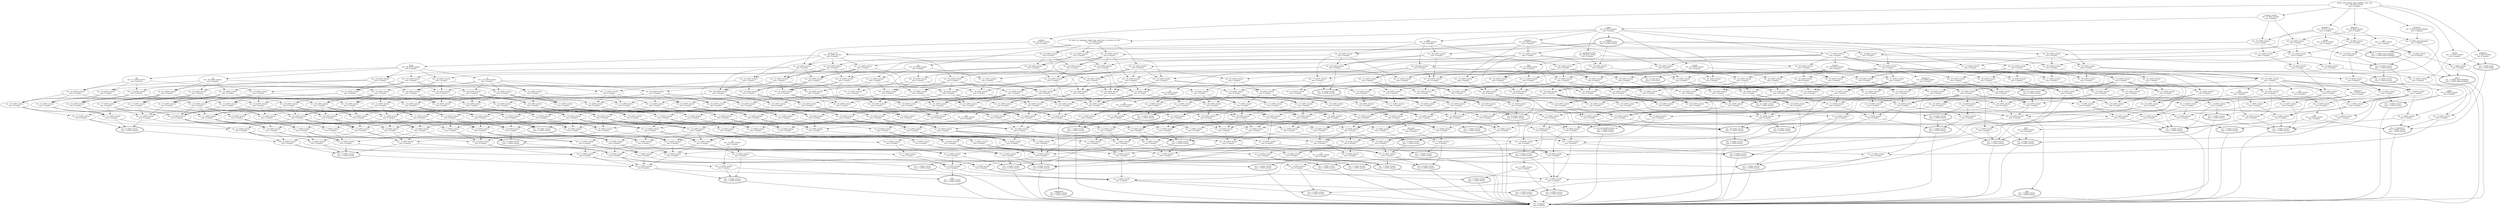 digraph d{
1 [label="author, date-added, date-modified, title, year
ext.: 100 (93% article) 
own: 0 (empty) "]
2 [label="ext.: 1 (100% article) 
own: 1 (100% article) ", peripheries = 2]
3 [label="ext.: 51 (100% article) 
own: 0 (empty) "]
4 [label="ext.: 9 (100% article) 
own: 9 (100% article) ", peripheries = 2]
5 [label="ext.: 6 (100% article) 
own: 0 (empty) "]
6 [label="ext.: 1 (100% article) 
own: 1 (100% article) ", peripheries = 2]
7 [label="ext.: 10 (100% article) 
own: 0 (empty) "]
8 [label="journal, volume
ext.: 97 (95% article) 
own: 0 (empty) "]
9 [label="ext.: 9 (100% article) 
own: 1 (100% article) ", peripheries = 2]
10 [label="number
ext.: 82 (100% article) 
own: 1 (100% article) ", peripheries = 2]
11 [label="ext.: 26 (100% article) 
own: 0 (empty) "]
12 [label="ext.: 38 (100% article) 
own: 0 (empty) "]
13 [label="ext.: 25 (100% article) 
own: 0 (empty) "]
14 [label="ext.: 32 (100% article) 
own: 0 (empty) "]
15 [label="ext.: 31 (100% article) 
own: 0 (empty) "]
16 [label="ext.: 2 (100% article) 
own: 2 (100% article) ", peripheries = 2]
17 [label="ext.: 10 (100% article) 
own: 0 (empty) "]
18 [label="ext.: 5 (100% article) 
own: 0 (empty) "]
19 [label="ext.: 6 (100% article) 
own: 0 (empty) "]
20 [label="ext.: 1 (100% article) 
own: 1 (100% article) ", peripheries = 2]
21 [label="ext.: 4 (100% article) 
own: 0 (empty) "]
22 [label="ext.: 7 (100% article) 
own: 0 (empty) "]
23 [label="ext.: 2 (100% article) 
own: 0 (empty) "]
24 [label="ext.: 1 (100% article) 
own: 1 (100% article) ", peripheries = 2]
25 [label="ext.: 65 (100% article) 
own: 0 (empty) "]
26 [label="ext.: 73 (100% article) 
own: 0 (empty) "]
27 [label="ext.: 6 (100% article) 
own: 1 (100% article) ", peripheries = 2]
28 [label="ext.: 35 (100% article) 
own: 0 (empty) "]
29 [label="ext.: 10 (100% article) 
own: 1 (100% article) ", peripheries = 2]
30 [label="ext.: 11 (100% article) 
own: 0 (empty) "]
31 [label="ext.: 4 (100% article) 
own: 0 (empty) "]
32 [label="ext.: 1 (100% article) 
own: 1 (100% article) ", peripheries = 2]
33 [label="ext.: 4 (100% article) 
own: 0 (empty) "]
34 [label="ext.: 5 (100% article) 
own: 0 (empty) "]
35 [label="ext.: 2 (100% article) 
own: 0 (empty) "]
36 [label="pmc
ext.: 1 (100% article) 
own: 1 (100% article) ", peripheries = 2]
37 [label="ext.: 9 (100% article) 
own: 0 (empty) "]
38 [label="ext.: 4 (100% article) 
own: 1 (100% article) ", peripheries = 2]
39 [label="abstract
ext.: 59 (100% article) 
own: 0 (empty) "]
40 [label="ext.: 11 (100% article) 
own: 0 (empty) "]
41 [label="pages
ext.: 95 (95% article) 
own: 0 (empty) "]
42 [label="ext.: 45 (100% article) 
own: 0 (empty) "]
43 [label="ext.: 12 (100% article) 
own: 0 (empty) "]
44 [label="ext.: 1 (100% article) 
own: 1 (100% article) ", peripheries = 2]
45 [label="ext.: 17 (100% article) 
own: 0 (empty) "]
46 [label="ext.: 2 (100% article) 
own: 0 (empty) "]
47 [label="supplement
ext.: 1 (100% article) 
own: 1 (100% article) ", peripheries = 2]
48 [label="ext.: 2 (100% article) 
own: 1 (100% article) ", peripheries = 2]
49 [label="ext.: 3 (100% article) 
own: 0 (empty) "]
50 [label="ext.: 14 (100% article) 
own: 4 (100% article) ", peripheries = 2]
51 [label="ext.: 44 (90% article) 
own: 0 (empty) "]
52 [label="issn
ext.: 74 (94% article) 
own: 0 (empty) "]
53 [label="ext.: 4 (75% misc) 
own: 4 (75% misc) ", peripheries = 2]
54 [label="ext.: 6 (100% article) 
own: 0 (empty) "]
55 [label="ext.: 8 (100% article) 
own: 0 (empty) "]
56 [label="ext.: 10 (100% article) 
own: 0 (empty) "]
57 [label="ext.: 9 (100% article) 
own: 0 (empty) "]
58 [label="ext.: 41 (100% article) 
own: 0 (empty) "]
59 [label="ext.: 1 (100% article) 
own: 1 (100% article) ", peripheries = 2]
60 [label="ext.: 40 (100% article) 
own: 0 (empty) "]
61 [label="ext.: 9 (100% article) 
own: 2 (100% article) ", peripheries = 2]
62 [label="ext.: 12 (100% article) 
own: 0 (empty) "]
63 [label="ext.: 71 (100% article) 
own: 0 (empty) "]
64 [label="ext.: 14 (100% article) 
own: 0 (empty) "]
65 [label="ext.: 14 (100% article) 
own: 0 (empty) "]
66 [label="ext.: 15 (100% article) 
own: 0 (empty) "]
67 [label="ext.: 11 (100% article) 
own: 0 (empty) "]
68 [label="ext.: 13 (100% article) 
own: 0 (empty) "]
69 [label="ext.: 10 (100% article) 
own: 0 (empty) "]
70 [label="ext.: 2 (100% article) 
own: 0 (empty) "]
71 [label="ext.: 1 (100% article) 
own: 1 (100% article) ", peripheries = 2]
72 [label="ext.: 3 (100% article) 
own: 0 (empty) "]
73 [label="ext.: 7 (100% article) 
own: 0 (empty) "]
74 [label="ext.: 5 (100% article) 
own: 0 (empty) "]
75 [label="ext.: 6 (100% article) 
own: 0 (empty) "]
76 [label="ext.: 1 (100% article) 
own: 1 (100% article) ", peripheries = 2]
77 [label="ext.: 5 (100% article) 
own: 0 (empty) "]
78 [label="ext.: 7 (100% article) 
own: 0 (empty) "]
79 [label="ext.: 7 (100% article) 
own: 0 (empty) "]
80 [label="ci
ext.: 4 (100% article) 
own: 0 (empty) "]
81 [label="ext.: 3 (100% article) 
own: 3 (100% article) ", peripheries = 2]
82 [label="ext.: 6 (100% article) 
own: 0 (empty) "]
83 [label="ext.: 3 (100% article) 
own: 1 (100% article) ", peripheries = 2]
84 [label="ext.: 36 (100% article) 
own: 0 (empty) "]
85 [label="ext.: 62 (100% article) 
own: 0 (empty) "]
86 [label="ext.: 29 (100% article) 
own: 0 (empty) "]
87 [label="ext.: 35 (100% article) 
own: 0 (empty) "]
88 [label="ext.: 47 (100% article) 
own: 0 (empty) "]
89 [label="ext.: 34 (100% article) 
own: 0 (empty) "]
90 [label="ext.: 40 (100% article) 
own: 0 (empty) "]
91 [label="ext.: 52 (100% article) 
own: 0 (empty) "]
92 [label="ext.: 22 (100% article) 
own: 1 (100% article) ", peripheries = 2]
93 [label="ext.: 38 (100% article) 
own: 0 (empty) "]
94 [label="isi, publication-type
ext.: 46 (91% article) 
own: 0 (empty) "]
95 [label="ext.: 24 (100% article) 
own: 1 (100% article) ", peripheries = 2]
96 [label="ext.: 9 (100% article) 
own: 1 (100% article) ", peripheries = 2]
97 [label="ext.: 12 (100% article) 
own: 0 (empty) "]
98 [label="ext.: 12 (100% article) 
own: 0 (empty) "]
99 [label="ext.: 13 (100% article) 
own: 0 (empty) "]
100 [label="ext.: 11 (100% article) 
own: 0 (empty) "]
101 [label="ext.: 13 (100% article) 
own: 0 (empty) "]
102 [label="ext.: 16 (100% article) 
own: 0 (empty) "]
103 [label="ext.: 16 (100% article) 
own: 0 (empty) "]
104 [label="mh
ext.: 17 (100% article) 
own: 0 (empty) "]
105 [label="ext.: 15 (100% article) 
own: 0 (empty) "]
106 [label="ext.: 5 (100% article) 
own: 1 (100% article) ", peripheries = 2]
107 [label="ext.: 7 (100% article) 
own: 0 (empty) "]
108 [label="ext.: 11 (100% article) 
own: 0 (empty) "]
109 [label="ext.: 12 (100% article) 
own: 0 (empty) "]
110 [label="ext.: 6 (100% article) 
own: 0 (empty) "]
111 [label="ext.: 10 (100% article) 
own: 0 (empty) "]
112 [label="ext.: 11 (100% article) 
own: 0 (empty) "]
113 [label="ext.: 12 (100% article) 
own: 0 (empty) "]
114 [label="ext.: 15 (100% article) 
own: 0 (empty) "]
115 [label="ext.: 15 (100% article) 
own: 0 (empty) "]
116 [label="ext.: 16 (100% article) 
own: 0 (empty) "]
117 [label="ext.: 14 (100% article) 
own: 0 (empty) "]
118 [label="ext.: 6 (100% article) 
own: 0 (empty) "]
119 [label="ext.: 8 (100% article) 
own: 0 (empty) "]
120 [label="ext.: 7 (100% article) 
own: 0 (empty) "]
121 [label="ext.: 8 (100% article) 
own: 0 (empty) "]
122 [label="ext.: 8 (100% article) 
own: 0 (empty) "]
123 [label="m3
ext.: 2 (100% article) 
own: 0 (empty) "]
124 [label="ext.: 29 (100% article) 
own: 0 (empty) "]
125 [label="ext.: 28 (100% article) 
own: 0 (empty) "]
126 [label="ext.: 7 (100% article) 
own: 0 (empty) "]
127 [label="ext.: 2 (100% article) 
own: 0 (empty) "]
128 [label="ext.: 5 (100% article) 
own: 0 (empty) "]
129 [label="ty
ext.: 7 (100% article) 
own: 0 (empty) "]
130 [label="isbn, l3, bdsk-file-2
ext.: 1 (100% article) 
own: 1 (100% article) ", peripheries = 2]
131 [label="bdsk-file-1
ext.: 75 (97% article) 
own: 0 (empty) "]
132 [label="group
ext.: 42 (97% article) 
own: 0 (empty) "]
133 [label="booktitle
ext.: 6 (50% inproceedings) 
own: 0 (empty) "]
134 [label="ext.: 1 (100% inproceedings) 
own: 1 (100% inproceedings) ", peripheries = 2]
135 [label="ext.: 3 (100% article) 
own: 0 (empty) "]
136 [label="ext.: 16 (100% article) 
own: 0 (empty) "]
137 [label="ext.: 6 (100% article) 
own: 0 (empty) "]
138 [label="ext.: 3 (100% article) 
own: 0 (empty) "]
139 [label="ext.: 1 (100% article) 
own: 1 (100% article) ", peripheries = 2]
140 [label="url
ext.: 11 (90% article) 
own: 0 (empty) "]
141 [label="ext.: 10 (90% article) 
own: 0 (empty) "]
142 [label="bdsk-url-1
ext.: 33 (96% article) 
own: 0 (empty) "]
143 [label="ext.: 32 (96% article) 
own: 0 (empty) "]
144 [label="ext.: 19 (94% article) 
own: 0 (empty) "]
145 [label="ext.: 3 (66% article) 
own: 0 (empty) "]
146 [label="ext.: 32 (96% article) 
own: 0 (empty) "]
147 [label="address
ext.: 34 (97% article) 
own: 0 (empty) "]
148 [label="ext.: 2 (100% inproceedings) 
own: 0 (empty) "]
149 [label="editor
ext.: 1 (100% inproceedings) 
own: 1 (100% inproceedings) ", peripheries = 2]
150 [label="ext.: 30 (100% article) 
own: 0 (empty) "]
151 [label="ext.: 2 (100% article) 
own: 0 (empty) "]
152 [label="month
ext.: 33 (100% article) 
own: 0 (empty) "]
153 [label="ext.: 1 (100% article) 
own: 1 (100% article) ", peripheries = 2]
154 [label="publisher
ext.: 4 (50% article) 
own: 0 (empty) "]
155 [label="ext.: 2 (50% book) 
own: 1 (100% book) ", peripheries = 2]
156 [label="annote
ext.: 12 (91% article) 
own: 0 (empty) "]
157 [label="ext.: 11 (100% article) 
own: 0 (empty) "]
158 [label="ext.: 13 (100% article) 
own: 0 (empty) "]
159 [label="ext.: 18 (100% article) 
own: 0 (empty) "]
160 [label="ext.: 19 (100% article) 
own: 0 (empty) "]
161 [label="ext.: 22 (100% article) 
own: 0 (empty) "]
162 [label="ext.: 15 (100% article) 
own: 0 (empty) "]
163 [label="ext.: 5 (100% article) 
own: 0 (empty) "]
164 [label="ext.: 15 (100% article) 
own: 0 (empty) "]
165 [label="ext.: 22 (100% article) 
own: 0 (empty) "]
166 [label="ext.: 23 (100% article) 
own: 0 (empty) "]
167 [label="ext.: 26 (100% article) 
own: 0 (empty) "]
168 [label="ext.: 19 (100% article) 
own: 0 (empty) "]
169 [label="ext.: 6 (100% article) 
own: 0 (empty) "]
170 [label="ext.: 5 (100% article) 
own: 0 (empty) "]
171 [label="ext.: 13 (100% article) 
own: 0 (empty) "]
172 [label="ext.: 20 (100% article) 
own: 0 (empty) "]
173 [label="ext.: 21 (100% article) 
own: 0 (empty) "]
174 [label="ext.: 24 (100% article) 
own: 0 (empty) "]
175 [label="ext.: 17 (100% article) 
own: 0 (empty) "]
176 [label="ext.: 17 (100% article) 
own: 0 (empty) "]
177 [label="rn
ext.: 24 (100% article) 
own: 0 (empty) "]
178 [label="ext.: 25 (100% article) 
own: 0 (empty) "]
179 [label="dcom
ext.: 28 (100% article) 
own: 0 (empty) "]
180 [label="ext.: 21 (100% article) 
own: 0 (empty) "]
181 [label="ext.: 12 (100% article) 
own: 0 (empty) "]
182 [label="ext.: 19 (100% article) 
own: 0 (empty) "]
183 [label="ext.: 20 (100% article) 
own: 0 (empty) "]
184 [label="ext.: 23 (100% article) 
own: 0 (empty) "]
185 [label="ext.: 16 (100% article) 
own: 0 (empty) "]
186 [label="ext.: 16 (100% article) 
own: 0 (empty) "]
187 [label="ext.: 23 (100% article) 
own: 0 (empty) "]
188 [label="ext.: 24 (100% article) 
own: 0 (empty) "]
189 [label="lr
ext.: 27 (100% article) 
own: 0 (empty) "]
190 [label="ext.: 20 (100% article) 
own: 0 (empty) "]
191 [label="ext.: 47 (100% article) 
own: 0 (empty) "]
192 [label="ext.: 1 (100% article) 
own: 1 (100% article) ", peripheries = 2]
193 [label="ext.: 6 (100% article) 
own: 0 (empty) "]
194 [label="ext.: 6 (100% article) 
own: 0 (empty) "]
195 [label="ext.: 10 (100% article) 
own: 0 (empty) "]
196 [label="ext.: 9 (100% article) 
own: 0 (empty) "]
197 [label="ext.: 10 (100% article) 
own: 0 (empty) "]
198 [label="ext.: 11 (100% article) 
own: 0 (empty) "]
199 [label="ext.: 9 (100% article) 
own: 0 (empty) "]
200 [label="ext.: 10 (100% article) 
own: 0 (empty) "]
201 [label="ext.: 11 (100% article) 
own: 0 (empty) "]
202 [label="ext.: 11 (100% article) 
own: 0 (empty) "]
203 [label="ext.: 12 (100% article) 
own: 0 (empty) "]
204 [label="ext.: 16 (100% article) 
own: 0 (empty) "]
205 [label="ext.: 6 (100% article) 
own: 0 (empty) "]
206 [label="ext.: 2 (100% article) 
own: 2 (100% article) ", peripheries = 2]
207 [label="ext.: 12 (100% article) 
own: 0 (empty) "]
208 [label="ext.: 19 (100% article) 
own: 0 (empty) "]
209 [label="ext.: 27 (100% article) 
own: 0 (empty) "]
210 [label="ext.: 30 (100% article) 
own: 0 (empty) "]
211 [label="ext.: 15 (100% article) 
own: 0 (empty) "]
212 [label="ext.: 15 (100% article) 
own: 0 (empty) "]
213 [label="ext.: 18 (100% article) 
own: 0 (empty) "]
214 [label="ext.: 26 (100% article) 
own: 0 (empty) "]
215 [label="ext.: 35 (100% article) 
own: 0 (empty) "]
216 [label="ext.: 32 (100% article) 
own: 0 (empty) "]
217 [label="ext.: 16 (100% article) 
own: 0 (empty) "]
218 [label="ext.: 21 (100% article) 
own: 0 (empty) "]
219 [label="ext.: 20 (100% article) 
own: 0 (empty) "]
220 [label="ext.: 15 (100% article) 
own: 0 (empty) "]
221 [label="ext.: 22 (100% article) 
own: 0 (empty) "]
222 [label="ext.: 18 (100% article) 
own: 0 (empty) "]
223 [label="ext.: 24 (100% article) 
own: 0 (empty) "]
224 [label="ext.: 32 (100% article) 
own: 0 (empty) "]
225 [label="ext.: 29 (100% article) 
own: 0 (empty) "]
226 [label="ext.: 28 (100% article) 
own: 0 (empty) "]
227 [label="da, edat, jid, language, mhda, own, pmid, pst, pt, pubm, so, stat
ext.: 37 (100% article) 
own: 0 (empty) "]
228 [label="ext.: 34 (100% article) 
own: 0 (empty) "]
229 [label="ext.: 16 (100% article) 
own: 0 (empty) "]
230 [label="ext.: 20 (100% article) 
own: 0 (empty) "]
231 [label="ext.: 19 (100% article) 
own: 0 (empty) "]
232 [label="ext.: 17 (100% article) 
own: 0 (empty) "]
233 [label="pii
ext.: 22 (100% article) 
own: 0 (empty) "]
234 [label="ext.: 21 (100% article) 
own: 0 (empty) "]
235 [label="ext.: 15 (100% article) 
own: 0 (empty) "]
236 [label="ext.: 17 (100% article) 
own: 0 (empty) "]
237 [label="ext.: 11 (100% article) 
own: 0 (empty) "]
238 [label="ext.: 9 (100% article) 
own: 1 (100% article) ", peripheries = 2]
239 [label="ext.: 14 (100% article) 
own: 0 (empty) "]
240 [label="ext.: 18 (100% article) 
own: 0 (empty) "]
241 [label="ext.: 16 (100% article) 
own: 0 (empty) "]
242 [label="ext.: 20 (100% article) 
own: 0 (empty) "]
243 [label="ext.: 15 (100% article) 
own: 0 (empty) "]
244 [label="ext.: 19 (100% article) 
own: 0 (empty) "]
245 [label="ext.: 7 (100% article) 
own: 2 (100% article) ", peripheries = 2]
246 [label="ext.: 9 (100% article) 
own: 0 (empty) "]
247 [label="ext.: 6 (100% article) 
own: 0 (empty) "]
248 [label="ext.: 7 (100% article) 
own: 0 (empty) "]
249 [label="ext.: 7 (100% article) 
own: 0 (empty) "]
250 [label="ext.: 8 (100% article) 
own: 0 (empty) "]
251 [label="ext.: 4 (100% article) 
own: 0 (empty) "]
252 [label="ext.: 4 (100% article) 
own: 0 (empty) "]
253 [label="ext.: 13 (100% article) 
own: 0 (empty) "]
254 [label="ext.: 11 (100% article) 
own: 0 (empty) "]
255 [label="ext.: 2 (100% article) 
own: 2 (100% article) ", peripheries = 2]
256 [label="ext.: 10 (100% article) 
own: 0 (empty) "]
257 [label="ext.: 23 (100% article) 
own: 0 (empty) "]
258 [label="ext.: 12 (100% article) 
own: 0 (empty) "]
259 [label="ext.: 27 (100% article) 
own: 0 (empty) "]
260 [label="ext.: 23 (100% article) 
own: 0 (empty) "]
261 [label="ext.: 25 (100% article) 
own: 0 (empty) "]
262 [label="ext.: 8 (100% article) 
own: 0 (empty) "]
263 [label="ext.: 11 (100% article) 
own: 0 (empty) "]
264 [label="ext.: 16 (100% article) 
own: 0 (empty) "]
265 [label="ext.: 21 (100% article) 
own: 0 (empty) "]
266 [label="co, iso-source-abbreviation, ps
ext.: 1 (100% article) 
own: 1 (100% article) ", peripheries = 2]
267 [label="ext.: 9 (100% article) 
own: 0 (empty) "]
268 [label="ext.: 18 (100% article) 
own: 0 (empty) "]
269 [label="ext.: 26 (100% article) 
own: 0 (empty) "]
270 [label="ext.: 29 (100% article) 
own: 0 (empty) "]
271 [label="ext.: 14 (100% article) 
own: 0 (empty) "]
272 [label="ext.: 10 (100% article) 
own: 0 (empty) "]
273 [label="ext.: 17 (100% article) 
own: 0 (empty) "]
274 [label="ext.: 25 (100% article) 
own: 0 (empty) "]
275 [label="ext.: 34 (100% article) 
own: 0 (empty) "]
276 [label="ext.: 31 (100% article) 
own: 0 (empty) "]
277 [label="ext.: 15 (100% article) 
own: 0 (empty) "]
278 [label="ext.: 20 (100% article) 
own: 0 (empty) "]
279 [label="ext.: 19 (100% article) 
own: 0 (empty) "]
280 [label="ext.: 14 (100% article) 
own: 0 (empty) "]
281 [label="ext.: 21 (100% article) 
own: 0 (empty) "]
282 [label="ext.: 17 (100% article) 
own: 0 (empty) "]
283 [label="ext.: 23 (100% article) 
own: 0 (empty) "]
284 [label="ext.: 31 (100% article) 
own: 0 (empty) "]
285 [label="ext.: 28 (100% article) 
own: 0 (empty) "]
286 [label="ext.: 27 (100% article) 
own: 0 (empty) "]
287 [label="au, jt, pl, sb
ext.: 36 (100% article) 
own: 0 (empty) "]
288 [label="ext.: 33 (100% article) 
own: 0 (empty) "]
289 [label="ext.: 15 (100% article) 
own: 0 (empty) "]
290 [label="ext.: 19 (100% article) 
own: 0 (empty) "]
291 [label="ext.: 18 (100% article) 
own: 0 (empty) "]
292 [label="ext.: 16 (100% article) 
own: 0 (empty) "]
293 [label="ext.: 21 (100% article) 
own: 0 (empty) "]
294 [label="ext.: 20 (100% article) 
own: 0 (empty) "]
295 [label="ext.: 14 (100% article) 
own: 0 (empty) "]
296 [label="ext.: 14 (100% article) 
own: 0 (empty) "]
297 [label="ext.: 16 (100% article) 
own: 0 (empty) "]
298 [label="ext.: 10 (100% article) 
own: 0 (empty) "]
299 [label="ext.: 12 (100% article) 
own: 0 (empty) "]
300 [label="ext.: 10 (100% article) 
own: 0 (empty) "]
301 [label="ext.: 6 (100% article) 
own: 6 (100% article) ", peripheries = 2]
302 [label="ext.: 4 (100% article) 
own: 0 (empty) "]
303 [label="ext.: 14 (100% article) 
own: 0 (empty) "]
304 [label="ext.: 1 (100% article) 
own: 1 (100% article) ", peripheries = 2]
305 [label="ext.: 2 (100% article) 
own: 0 (empty) "]
306 [label="si
ext.: 3 (100% article) 
own: 0 (empty) "]
307 [label="ext.: 1 (100% article) 
own: 1 (100% article) ", peripheries = 2]
308 [label="ext.: 7 (100% article) 
own: 0 (empty) "]
309 [label="ext.: 3 (100% article) 
own: 0 (empty) "]
310 [label="ext.: 13 (100% article) 
own: 0 (empty) "]
311 [label="ext.: 8 (100% article) 
own: 0 (empty) "]
312 [label="ext.: 11 (100% article) 
own: 0 (empty) "]
313 [label="ext.: 17 (100% article) 
own: 0 (empty) "]
314 [label="ext.: 12 (100% article) 
own: 0 (empty) "]
315 [label="keywords
ext.: 15 (100% article) 
own: 0 (empty) "]
316 [label="ext.: 15 (100% article) 
own: 0 (empty) "]
317 [label="ext.: 19 (100% article) 
own: 0 (empty) "]
318 [label="ext.: 14 (100% article) 
own: 0 (empty) "]
319 [label="ext.: 18 (100% article) 
own: 0 (empty) "]
320 [label="ext.: 6 (100% article) 
own: 0 (empty) "]
321 [label="ext.: 8 (100% article) 
own: 0 (empty) "]
322 [label="ext.: 24 (100% article) 
own: 0 (empty) "]
323 [label="ext.: 28 (100% article) 
own: 0 (empty) "]
324 [label="ext.: 26 (100% article) 
own: 0 (empty) "]
325 [label="ext.: 30 (100% article) 
own: 0 (empty) "]
326 [label="ext.: 17 (100% article) 
own: 0 (empty) "]
327 [label="ext.: 19 (100% article) 
own: 0 (empty) "]
328 [label="ext.: 16 (100% article) 
own: 0 (empty) "]
329 [label="ext.: 20 (100% article) 
own: 0 (empty) "]
330 [label="ext.: 18 (100% article) 
own: 0 (empty) "]
331 [label="ext.: 22 (100% article) 
own: 0 (empty) "]
332 [label="ext.: 17 (100% article) 
own: 0 (empty) "]
333 [label="ext.: 21 (100% article) 
own: 0 (empty) "]
334 [label="ext.: 9 (100% article) 
own: 0 (empty) "]
335 [label="ext.: 11 (100% article) 
own: 0 (empty) "]
336 [label="ext.: 10 (100% article) 
own: 0 (empty) "]
337 [label="ext.: 13 (100% article) 
own: 0 (empty) "]
338 [label="ext.: 39 (100% article) 
own: 0 (empty) "]
339 [label="ext.: 23 (100% article) 
own: 0 (empty) "]
340 [label="ext.: 27 (100% article) 
own: 0 (empty) "]
341 [label="ext.: 25 (100% article) 
own: 0 (empty) "]
342 [label="ext.: 29 (100% article) 
own: 0 (empty) "]
343 [label="ext.: 16 (100% article) 
own: 0 (empty) "]
344 [label="ext.: 18 (100% article) 
own: 0 (empty) "]
345 [label="ext.: 2 (100% article) 
own: 2 (100% article) ", peripheries = 2]
346 [label="ext.: 27 (100% article) 
own: 0 (empty) "]
347 [label="ext.: 26 (100% article) 
own: 0 (empty) "]
348 [label="dep, phst
ext.: 11 (100% article) 
own: 0 (empty) "]
349 [label="gr
ext.: 7 (100% article) 
own: 0 (empty) "]
350 [label="ext.: 18 (100% article) 
own: 0 (empty) "]
351 [label="ext.: 30 (100% article) 
own: 0 (empty) "]
352 [label="ext.: 29 (100% article) 
own: 0 (empty) "]
353 [label="ext.: 17 (100% article) 
own: 0 (empty) "]
354 [label="local-url
ext.: 49 (100% article) 
own: 0 (empty) "]
355 [label="ext.: 5 (100% article) 
own: 0 (empty) "]
356 [label="ext.: 15 (100% article) 
own: 0 (empty) "]
357 [label="ext.: 17 (100% article) 
own: 0 (empty) "]
358 [label="ext.: 11 (100% article) 
own: 0 (empty) "]
359 [label="ext.: 16 (100% article) 
own: 0 (empty) "]
360 [label="ext.: 19 (100% article) 
own: 0 (empty) "]
361 [label="ext.: 18 (100% article) 
own: 0 (empty) "]
362 [label="ext.: 12 (100% article) 
own: 0 (empty) "]
363 [label="ext.: 13 (100% article) 
own: 0 (empty) "]
364 [label="ext.: 14 (100% article) 
own: 0 (empty) "]
365 [label="ext.: 3 (100% article) 
own: 0 (empty) "]
366 [label="ext.: 22 (100% article) 
own: 0 (empty) "]
367 [label="ext.: 7 (100% article) 
own: 0 (empty) "]
368 [label="ext.: 15 (100% article) 
own: 0 (empty) "]
369 [label="ext.: 19 (100% article) 
own: 0 (empty) "]
370 [label="ext.: 20 (100% article) 
own: 0 (empty) "]
371 [label="ext.: 1 (100% article) 
own: 1 (100% article) ", peripheries = 2]
372 [label="title1
ext.: 3 (100% article) 
own: 0 (empty) "]
373 [label="ext.: 3 (100% article) 
own: 0 (empty) "]
374 [label="ext.: 2 (100% article) 
own: 2 (100% article) ", peripheries = 2]
375 [label="eprint
ext.: 2 (100% article) 
own: 0 (empty) "]
376 [label="ext.: 7 (100% article) 
own: 0 (empty) "]
377 [label="ext.: 2 (100% article) 
own: 0 (empty) "]
378 [label="ext.: 8 (100% article) 
own: 0 (empty) "]
379 [label="ext.: 3 (100% article) 
own: 0 (empty) "]
380 [label="doi
ext.: 17 (100% article) 
own: 0 (empty) "]
381 [label="bdsk-url-2
ext.: 3 (100% article) 
own: 0 (empty) "]
382 [label="ext.: 2 (100% article) 
own: 0 (empty) "]
383 [label="ext.: 10 (100% article) 
own: 0 (empty) "]
384 [label="ext.: 25 (100% article) 
own: 0 (empty) "]
385 [label="ext.: 3 (100% article) 
own: 0 (empty) "]
386 [label="ext.: 1 (100% article) 
own: 1 (100% article) ", peripheries = 2]
387 [label="ext.: 30 (100% article) 
own: 0 (empty) "]
388 [label="ext.: 21 (100% article) 
own: 0 (empty) "]
389 [label="ext.: 2 (100% article) 
own: 0 (empty) "]
390 [label="af
ext.: 3 (100% article) 
own: 0 (empty) "]
391 [label="ext.: 3 (100% article) 
own: 0 (empty) "]
392 [label="di
ext.: 4 (100% article) 
own: 0 (empty) "]
393 [label="ext.: 23 (100% article) 
own: 0 (empty) "]
394 [label="ext.: 25 (100% article) 
own: 0 (empty) "]
395 [label="ext.: 22 (100% article) 
own: 0 (empty) "]
396 [label="ext.: 21 (100% article) 
own: 0 (empty) "]
397 [label="ext.: 40 (100% article) 
own: 0 (empty) "]
398 [label="ext.: 31 (100% article) 
own: 0 (empty) "]
399 [label="ext.: 24 (100% article) 
own: 0 (empty) "]
400 [label="ext.: 26 (100% article) 
own: 0 (empty) "]
401 [label="ext.: 20 (100% article) 
own: 0 (empty) "]
402 [label="ext.: 24 (100% article) 
own: 0 (empty) "]
403 [label="ext.: 26 (100% article) 
own: 0 (empty) "]
404 [label="ext.: 1 (100% article) 
own: 1 (100% article) ", peripheries = 2]
405 [label="ext.: 27 (100% article) 
own: 0 (empty) "]
406 [label="ext.: 20 (100% article) 
own: 0 (empty) "]
407 [label="ext.: 21 (100% article) 
own: 0 (empty) "]
408 [label="ext.: 20 (100% article) 
own: 0 (empty) "]
409 [label="ext.: 28 (100% article) 
own: 0 (empty) "]
410 [label="ext.: 19 (100% article) 
own: 0 (empty) "]
411 [label="ext.: 23 (100% article) 
own: 0 (empty) "]
412 [label="ext.: 19 (100% article) 
own: 0 (empty) "]
413 [label="ext.: 18 (100% article) 
own: 13 (100% article) ", peripheries = 2]
414 [label="ext.: 11 (100% article) 
own: 0 (empty) "]
415 [label="ext.: 2 (100% article) 
own: 0 (empty) "]
416 [label="ext.: 8 (100% article) 
own: 0 (empty) "]
417 [label="ext.: 1 (100% article) 
own: 1 (100% article) ", peripheries = 2]
418 [label="ext.: 11 (100% article) 
own: 0 (empty) "]
419 [label="ext.: 10 (100% article) 
own: 0 (empty) "]
420 [label="ext.: 22 (100% article) 
own: 0 (empty) "]
421 [label="ext.: 23 (100% article) 
own: 0 (empty) "]
422 [label="ext.: 22 (100% article) 
own: 0 (empty) "]
423 [label="ext.: 21 (100% article) 
own: 0 (empty) "]
424 [label="ext.: 9 (100% article) 
own: 0 (empty) "]
425 [label="ext.: 8 (100% article) 
own: 3 (100% article) ", peripheries = 2]
426 [label="ext.: 4 (100% article) 
own: 0 (empty) "]
427 [label="ext.: 11 (100% article) 
own: 0 (empty) "]
428 [label="ext.: 7 (100% article) 
own: 0 (empty) "]
429 [label="ext.: 7 (100% article) 
own: 0 (empty) "]
430 [label="ext.: 10 (100% article) 
own: 0 (empty) "]
431 [label="ext.: 8 (100% article) 
own: 0 (empty) "]
432 [label="ext.: 12 (100% article) 
own: 0 (empty) "]
433 [label="ext.: 11 (100% article) 
own: 0 (empty) "]
434 [label="ext.: 7 (100% article) 
own: 0 (empty) "]
435 [label="ext.: 10 (100% article) 
own: 0 (empty) "]
436 [label="ext.: 8 (100% article) 
own: 0 (empty) "]
437 [label="ext.: 12 (100% article) 
own: 0 (empty) "]
438 [label="ext.: 11 (100% article) 
own: 0 (empty) "]
439 [label="ext.: 9 (100% article) 
own: 0 (empty) "]
440 [label="ext.: 13 (100% article) 
own: 0 (empty) "]
441 [label="ext.: 12 (100% article) 
own: 0 (empty) "]
442 [label="rf
ext.: 2 (100% article) 
own: 0 (empty) "]
443 [label="ext.: 3 (100% article) 
own: 0 (empty) "]
444 [label="ext.: 5 (100% article) 
own: 0 (empty) "]
445 [label="ext.: 3 (100% article) 
own: 0 (empty) "]
446 [label="ext.: 1 (100% article) 
own: 1 (100% article) ", peripheries = 2]
447 [label="ext.: 28 (100% article) 
own: 0 (empty) "]
448 [label="ext.: 31 (100% article) 
own: 0 (empty) "]
449 [label="ext.: 29 (100% article) 
own: 0 (empty) "]
450 [label="date
ext.: 32 (100% article) 
own: 0 (empty) "]
451 [label="ext.: 20 (100% article) 
own: 0 (empty) "]
452 [label="ext.: 21 (100% article) 
own: 0 (empty) "]
453 [label="ext.: 20 (100% article) 
own: 0 (empty) "]
454 [label="ext.: 19 (100% article) 
own: 0 (empty) "]
455 [label="ext.: 23 (100% article) 
own: 0 (empty) "]
456 [label="ext.: 24 (100% article) 
own: 0 (empty) "]
457 [label="ext.: 23 (100% article) 
own: 0 (empty) "]
458 [label="ext.: 22 (100% article) 
own: 0 (empty) "]
459 [label="read
ext.: 1 (100% article) 
own: 1 (100% article) ", peripheries = 2]
460 [label="ext.: 5 (100% article) 
own: 5 (100% article) ", peripheries = 2]
461 [label="ext.: 0 (empty) 
own: 0 (empty) "]
1->131;
1->133;
1->142;
1->147;
1->154;
1->156;
131->132;
131->143;
131->146;
131->148;
133->148;
142->140;
142->143;
147->146;
154->155;
156->155;
8->14;
8->26;
8->41;
132->134;
140->141;
143->141;
143->144;
146->144;
148->134;
14->7;
14->15;
14->351;
26->15;
26->58;
26->63;
41->10;
41->39;
41->52;
41->63;
41->152;
41->351;
141->145;
7->9;
10->3;
10->25;
10->85;
10->124;
10->150;
15->9;
15->37;
15->352;
39->3;
39->42;
39->43;
39->60;
39->346;
52->42;
52->85;
52->91;
58->37;
58->90;
63->25;
63->60;
63->90;
63->91;
63->352;
63->354;
63->395;
152->43;
152->150;
152->395;
351->124;
351->346;
351->352;
3->11;
3->12;
3->17;
3->28;
9->38;
25->28;
25->87;
25->88;
25->125;
25->191;
25->315;
25->407;
25->418;
37->38;
42->12;
42->259;
43->17;
60->28;
60->62;
60->259;
60->347;
60->366;
85->12;
85->88;
90->62;
90->87;
90->89;
90->388;
90->403;
91->88;
91->89;
91->259;
91->397;
94->51;
94->93;
94->400;
94->450;
124->11;
124->122;
124->125;
150->17;
150->407;
346->11;
346->347;
352->125;
352->347;
352->353;
354->191;
354->353;
354->366;
354->396;
354->397;
354->403;
395->388;
395->396;
395->407;
11->5;
11->13;
12->257;
28->13;
28->55;
28->158;
28->257;
28->265;
51->45;
51->53;
51->84;
51->392;
51->398;
51->399;
62->55;
87->55;
87->86;
87->309;
87->378;
87->384;
87->406;
88->86;
88->257;
88->338;
88->419;
89->86;
89->402;
93->84;
93->261;
93->449;
122->5;
122->126;
122->375;
125->13;
125->126;
125->129;
125->138;
125->204;
125->378;
125->380;
125->381;
191->204;
191->265;
191->337;
191->338;
191->384;
191->408;
259->257;
315->158;
315->309;
315->337;
347->13;
347->368;
353->204;
353->368;
366->265;
366->368;
388->406;
396->408;
397->338;
397->402;
400->261;
400->394;
400->399;
400->456;
403->384;
403->402;
407->406;
407->408;
418->138;
418->419;
450->398;
450->448;
450->449;
5->2;
5->18;
13->18;
13->22;
13->82;
13->136;
13->194;
13->303;
45->49;
45->50;
45->258;
55->22;
84->50;
84->260;
84->409;
86->411;
126->18;
126->127;
126->128;
126->379;
126->385;
129->82;
129->128;
158->194;
158->263;
204->303;
204->382;
204->383;
204->385;
257->264;
261->95;
261->260;
261->455;
265->263;
265->264;
265->303;
337->263;
337->336;
338->264;
338->336;
338->411;
338->424;
368->303;
375->2;
378->22;
378->376;
378->379;
380->136;
380->376;
380->383;
381->151;
381->382;
384->411;
392->49;
392->390;
394->95;
394->393;
394->457;
398->258;
398->387;
398->409;
399->260;
399->393;
399->421;
402->411;
419->424;
448->387;
448->447;
449->409;
449->447;
456->421;
456->452;
456->455;
456->457;
18->21;
18->23;
22->19;
22->23;
49->46;
50->256;
82->21;
82->83;
82->373;
95->92;
95->458;
128->21;
128->123;
136->19;
151->153;
194->83;
194->302;
258->40;
258->256;
260->92;
260->420;
263->262;
263->302;
264->262;
303->302;
303->373;
336->262;
376->19;
379->23;
382->153;
387->40;
387->391;
387->405;
390->46;
393->92;
393->422;
409->256;
409->405;
421->401;
421->420;
421->422;
447->405;
452->401;
452->451;
455->420;
455->451;
455->458;
457->422;
457->458;
21->6;
21->372;
40->4;
40->48;
46->47;
83->304;
92->423;
123->6;
256->4;
302->304;
373->304;
391->48;
391->389;
401->410;
405->4;
420->410;
420->423;
422->423;
451->410;
458->423;
48->44;
372->374;
389->44;
423->425;
453->412;
453->454;
412->413;
454->413;
454->459;
413->460;
227->215;
227->224;
227->228;
227->233;
227->325;
215->210;
215->216;
215->218;
215->323;
215->370;
224->210;
224->225;
224->230;
224->324;
228->216;
228->225;
228->226;
228->234;
233->218;
233->230;
233->234;
325->226;
325->323;
325->324;
210->208;
210->209;
210->322;
210->327;
216->209;
216->214;
216->219;
216->360;
216->361;
218->208;
218->219;
225->209;
225->223;
225->231;
226->214;
226->223;
226->232;
230->208;
230->231;
234->219;
234->231;
234->232;
323->214;
323->322;
324->223;
324->322;
370->327;
370->361;
208->213;
209->213;
209->221;
209->222;
209->236;
214->217;
214->221;
219->213;
219->217;
219->359;
219->364;
223->221;
223->229;
231->213;
231->229;
232->217;
232->229;
322->221;
322->326;
327->236;
327->326;
360->222;
360->359;
361->236;
361->364;
213->211;
213->212;
213->253;
217->211;
221->211;
221->235;
222->212;
229->211;
236->235;
236->253;
287->179;
287->275;
287->284;
287->293;
287->342;
326->235;
359->212;
359->362;
364->253;
364->362;
179->104;
179->174;
179->177;
179->189;
179->331;
211->254;
212->237;
235->254;
253->237;
253->254;
275->270;
275->278;
275->340;
275->369;
284->174;
284->270;
284->290;
284->341;
293->278;
293->290;
342->331;
342->340;
342->341;
362->237;
104->99;
104->102;
104->116;
174->99;
174->172;
174->184;
174->330;
177->102;
177->172;
177->187;
177->317;
189->116;
189->167;
189->184;
189->187;
189->333;
189->440;
220->207;
270->268;
270->339;
270->344;
278->268;
288->178;
288->276;
288->285;
288->286;
288->294;
290->268;
331->317;
331->330;
331->333;
340->339;
341->330;
341->339;
369->344;
99->97;
99->109;
102->97;
102->114;
116->66;
116->109;
116->114;
167->66;
167->161;
167->165;
167->329;
167->432;
172->97;
172->182;
172->316;
178->103;
178->173;
178->180;
178->188;
178->242;
184->109;
184->161;
184->182;
184->332;
184->437;
187->114;
187->165;
187->182;
187->203;
187->319;
207->238;
276->269;
276->274;
276->279;
276->349;
276->350;
276->357;
285->173;
285->269;
285->283;
285->291;
286->242;
286->274;
286->283;
286->292;
294->279;
294->291;
294->292;
317->316;
317->319;
330->316;
330->332;
333->319;
333->329;
333->332;
339->343;
344->343;
440->203;
440->432;
440->437;
66->30;
66->64;
97->112;
103->98;
103->105;
103->115;
109->30;
109->112;
114->64;
114->112;
114->119;
161->30;
161->159;
161->328;
161->427;
165->64;
165->159;
165->198;
165->313;
165->314;
173->98;
173->175;
173->183;
173->241;
180->105;
180->175;
180->176;
180->190;
182->112;
182->159;
182->201;
182->318;
188->115;
188->166;
188->183;
188->190;
188->244;
188->441;
203->119;
203->198;
203->201;
242->176;
242->241;
242->244;
269->273;
269->281;
269->282;
269->297;
274->277;
274->281;
279->273;
279->277;
279->356;
279->363;
283->241;
283->281;
283->289;
291->273;
291->289;
292->277;
292->289;
316->318;
319->313;
319->318;
329->313;
329->328;
332->318;
332->328;
349->355;
350->282;
350->356;
357->297;
357->355;
357->363;
432->198;
432->427;
437->201;
437->427;
30->56;
64->56;
64->73;
98->100;
98->108;
105->100;
105->101;
105->117;
112->56;
112->107;
115->65;
115->108;
115->117;
119->73;
119->107;
159->56;
159->195;
159->310;
159->311;
166->65;
166->160;
166->168;
166->240;
166->433;
175->100;
175->171;
175->185;
176->101;
176->171;
176->186;
183->108;
183->160;
183->185;
183->243;
183->438;
190->117;
190->168;
190->185;
190->186;
190->202;
198->73;
198->195;
201->107;
201->195;
241->171;
241->243;
244->186;
244->240;
244->243;
244->439;
273->271;
273->296;
273->299;
277->271;
281->271;
281->295;
282->296;
289->271;
297->295;
297->299;
313->310;
313->312;
314->311;
314->312;
318->310;
328->310;
355->365;
356->296;
356->358;
363->299;
363->358;
363->365;
427->195;
441->202;
441->433;
441->438;
441->439;
56->27;
65->29;
65->68;
73->27;
100->96;
100->111;
101->96;
101->113;
107->27;
108->29;
108->111;
117->68;
117->111;
117->113;
117->120;
160->29;
160->162;
160->239;
160->430;
160->435;
168->68;
168->162;
168->164;
168->169;
168->197;
171->96;
171->181;
185->111;
185->162;
185->181;
185->200;
186->113;
186->164;
186->181;
186->250;
195->27;
202->120;
202->197;
202->200;
202->250;
240->164;
240->239;
240->431;
243->181;
243->239;
243->436;
271->300;
295->300;
296->298;
299->298;
299->300;
310->308;
311->308;
312->308;
335->321;
335->334;
358->298;
433->197;
433->430;
433->431;
438->200;
438->430;
438->436;
439->250;
439->431;
439->436;
29->57;
68->57;
68->67;
68->69;
68->75;
96->121;
111->57;
111->110;
111->121;
113->67;
113->118;
113->121;
120->75;
120->110;
120->118;
162->57;
162->157;
162->163;
162->196;
162->199;
162->306;
164->67;
164->157;
164->170;
164->248;
169->163;
169->170;
181->121;
181->157;
181->249;
197->75;
197->196;
197->248;
200->110;
200->196;
200->249;
239->157;
239->428;
250->118;
250->248;
250->249;
280->414;
321->320;
334->320;
348->272;
348->367;
430->196;
430->428;
430->429;
431->248;
431->428;
435->199;
435->429;
436->249;
436->428;
57->34;
57->54;
57->78;
57->79;
67->61;
67->74;
67->78;
69->54;
69->61;
69->70;
75->34;
75->74;
110->34;
110->106;
118->74;
118->106;
121->78;
121->106;
157->78;
157->247;
157->305;
196->34;
196->193;
196->247;
199->79;
199->193;
246->205;
246->245;
246->444;
248->74;
248->247;
249->106;
249->247;
306->305;
320->345;
367->371;
414->415;
414->416;
428->247;
429->193;
34->31;
34->35;
54->59;
61->71;
61->72;
61->80;
70->59;
70->71;
74->31;
74->72;
78->31;
106->31;
205->252;
245->442;
245->445;
247->31;
415->417;
416->417;
434->426;
444->252;
444->443;
444->445;
31->32;
35->32;
72->76;
80->76;
252->206;
267->301;
443->206;
137->77;
251->192;
251->255;
251->307;
77->81;
135->16;
135->139;
16->461;
139->461;
1->8;
131->26;
142->14;
132->58;
140->7;
143->15;
41->94;
141->9;
7->122;
10->93;
52->51;
63->400;
9->126;
25->261;
37->378;
42->45;
85->84;
90->394;
91->399;
354->456;
12->50;
38->379;
87->95;
88->260;
89->393;
191->455;
397->421;
403->457;
407->151;
450->452;
86->92;
338->420;
384->458;
392->391;
398->401;
402->422;
408->153;
449->451;
49->48;
376->377;
379->377;
390->389;
409->410;
411->423;
452->453;
457->453;
46->44;
373->374;
401->412;
422->412;
451->454;
458->454;
372->24;
377->386;
410->413;
423->413;
412->404;
425->460;
221->220;
222->220;
287->288;
179->178;
211->207;
212->207;
275->167;
275->276;
284->285;
293->294;
293->440;
342->286;
104->103;
174->173;
177->180;
189->188;
237->238;
254->238;
270->161;
270->269;
278->279;
278->432;
290->291;
290->437;
331->242;
340->274;
340->329;
341->283;
369->357;
99->98;
102->105;
116->115;
167->166;
172->175;
184->183;
187->190;
268->273;
268->427;
276->166;
294->441;
317->176;
330->241;
333->244;
339->281;
339->328;
344->297;
440->441;
66->65;
97->100;
109->108;
114->117;
161->160;
161->335;
165->168;
182->185;
203->202;
269->160;
274->240;
279->433;
291->438;
292->439;
316->171;
319->186;
329->240;
332->243;
343->295;
432->433;
437->438;
30->29;
64->68;
112->111;
119->120;
159->162;
159->321;
198->197;
201->200;
273->430;
277->431;
281->239;
281->280;
282->280;
282->435;
289->436;
313->164;
318->181;
328->239;
328->334;
356->348;
427->430;
56->57;
73->75;
107->110;
160->246;
195->196;
271->414;
271->428;
296->272;
296->414;
296->429;
310->157;
310->320;
335->246;
358->367;
27->34;
162->205;
169->70;
239->245;
239->434;
280->434;
298->416;
300->416;
308->345;
321->205;
334->245;
430->444;
435->434;
163->59;
170->71;
196->252;
272->267;
306->35;
414->267;
414->426;
428->426;
428->445;
429->426;
429->443;
78->137;
79->137;
193->206;
205->251;
245->251;
305->32;
416->301;
434->137;
252->255;
442->192;
445->255;
33->36;
33->135;
36->461;
154->145;
145->149;
152->448;
150->447;
381->377;
448->453;
385->374;
387->412;
424->425;
447->454;
23->24;
83->24;
405->413;
377->20;
389->404;
344->335;
343->334;
349->169;
297->246;
314->69;
295->245;
299->444;
311->54;
312->61;
365->371;
298->443;
300->445;
157->251;
163->251;
170->251;
320->251;
367->301;
34->33;
54->77;
61->77;
79->33;
193->33;
247->255;
305->307;
80->81;
426->446;
442->446;
443->446;
445->446;
137->135;
77->16;
81->461;
446->461;
144->149;
145->127;
43->40;
17->4;
388->453;
396->453;
406->454;
408->454;
382->386;
383->386;
385->386;
19->20;
23->20;
227->287;
215->275;
224->284;
233->293;
325->342;
210->270;
218->278;
230->290;
323->340;
324->341;
370->369;
208->268;
322->339;
327->344;
326->343;
272->33;
416->446;
31->135;
35->36;
267->135;
426->135;
192->461;
255->461;
307->461;
156->418;
148->149;
309->24;
375->386;
384->386;
127->20;
151->20;
123->130;
410->266;
228->288;
216->276;
225->285;
226->286;
234->294;
209->269;
214->274;
219->279;
223->283;
231->291;
232->292;
360->350;
361->357;
213->273;
217->277;
221->281;
222->282;
229->289;
236->297;
359->356;
364->363;
211->271;
212->296;
235->295;
253->299;
362->358;
220->280;
237->298;
254->300;
207->414;
238->416;
308->77;
72->16;
32->461;
76->461;
206->461;
301->461;
133->53;
406->20;
127->130;
256->266;
262->266;
355->251;
365->255;
415->139;
59->461;
71->461;
417->461;
17->20;
138->130;
345->461;
371->461;
155->130;
41->227;
10->224;
39->228;
52->325;
63->215;
3->225;
25->210;
42->226;
60->216;
85->324;
91->323;
354->370;
12->223;
28->209;
88->322;
191->327;
259->214;
347->360;
366->361;
13->222;
257->221;
265->236;
338->326;
264->235;
368->362;
136->220;
303->237;
383->238;
337->335;
336->334;
90->314;
87->311;
89->312;
86->308;
263->246;
262->245;
147->288;
146->276;
144->350;
411->345;
302->443;
266->461;
62->69;
55->54;
138->415;
309->345;
419->415;
424->417;
130->461;
19->77;
20->461;
404->461;
460->461;
24->461;
386->461;
459->461;
44->461;
374->461;
4->461;
6->461;
47->461;
304->461;
153->461;
2->461;
53->461;
149->461;
134->461;
}